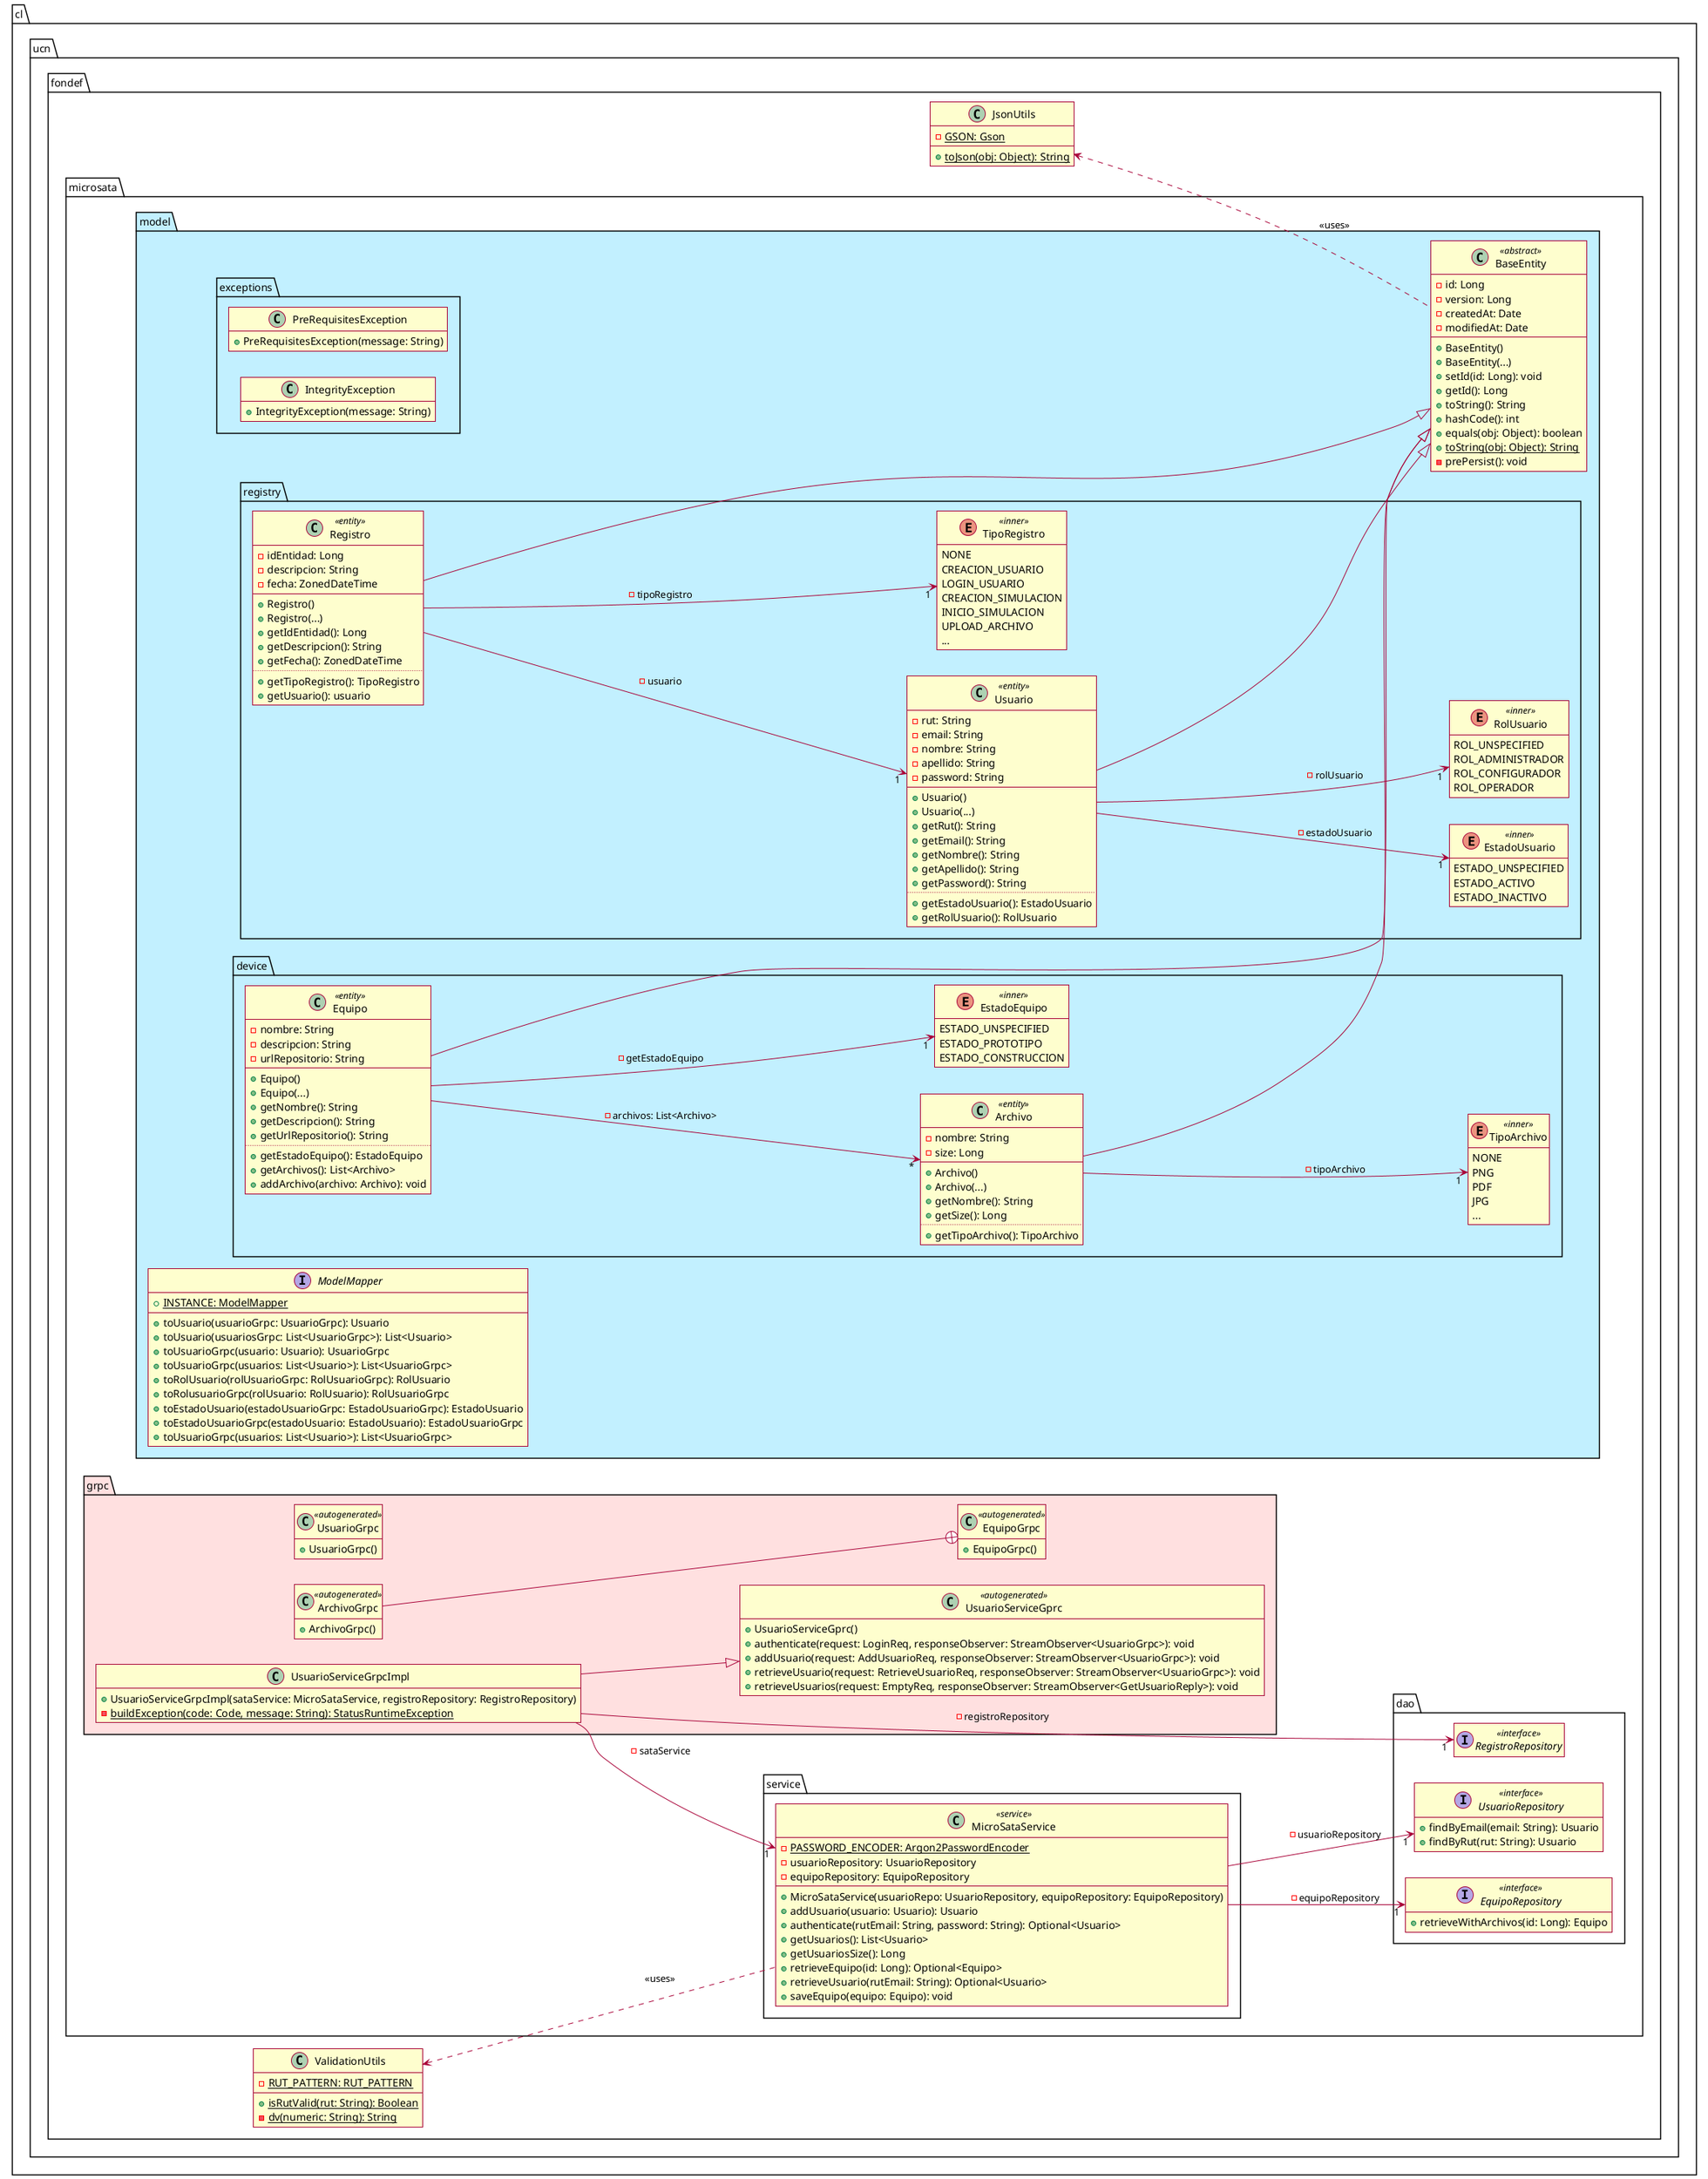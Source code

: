 @startuml
left to right direction
hide empty members
skin rose
skinparam classFontName Ubuntu Condensed
skinparam IconPrivateColor red
skinparam shadowing false

package cl.ucn.fondef {

    package microsata {

        package dao {

            interface UsuarioRepository <<interface>> {
                + findByEmail(email: String): Usuario
                + findByRut(rut: String): Usuario
            }

            interface EquipoRepository <<interface>> {
                + retrieveWithArchivos(id: Long): Equipo
            }

            interface RegistroRepository <<interface>> {
            }
        }

        package model #application {

            class BaseEntity <<abstract>> {
                - id: Long
                - version: Long
                - createdAt: Date
                - modifiedAt: Date
                + BaseEntity()
                + BaseEntity(...)
                + setId(id: Long): void
                + getId(): Long
                + toString(): String
                + hashCode(): int
                + equals(obj: Object): boolean
                + {static} toString(obj: Object): String
                - prePersist(): void
            }

            interface ModelMapper {
                + {static} INSTANCE: ModelMapper
                + toUsuario(usuarioGrpc: UsuarioGrpc): Usuario
                + toUsuario(usuariosGrpc: List<UsuarioGrpc>): List<Usuario>
                + toUsuarioGrpc(usuario: Usuario): UsuarioGrpc
                + toUsuarioGrpc(usuarios: List<Usuario>): List<UsuarioGrpc>
                + toRolUsuario(rolUsuarioGrpc: RolUsuarioGrpc): RolUsuario
                + toRolusuarioGrpc(rolUsuario: RolUsuario): RolUsuarioGrpc
                + toEstadoUsuario(estadoUsuarioGrpc: EstadoUsuarioGrpc): EstadoUsuario
                + toEstadoUsuarioGrpc(estadoUsuario: EstadoUsuario): EstadoUsuarioGrpc
                + toUsuarioGrpc(usuarios: List<Usuario>): List<UsuarioGrpc>
            }

            package exceptions {
                class PreRequisitesException {
                    + PreRequisitesException(message: String)
                }

                class IntegrityException {
                    + IntegrityException(message: String)
                }
            }

            package registry {

                enum EstadoUsuario <<inner>> {
                    ESTADO_UNSPECIFIED
                    ESTADO_ACTIVO
                    ESTADO_INACTIVO
                }

                enum RolUsuario <<inner>> {
                    ROL_UNSPECIFIED
                    ROL_ADMINISTRADOR
                    ROL_CONFIGURADOR
                    ROL_OPERADOR
                }

                class Usuario <<entity>> {
                    - rut: String
                    - email: String
                    - nombre: String
                    - apellido: String
                    - password: String
                    --
                    + Usuario()
                    + Usuario(...)
                    + getRut(): String
                    + getEmail(): String
                    + getNombre(): String
                    + getApellido(): String
                    + getPassword(): String
                    ..
                    + getEstadoUsuario(): EstadoUsuario
                    + getRolUsuario(): RolUsuario
                }
                Usuario --|> BaseEntity
                'Usuario +-- Rol
                'Usuario +-- Estado
                Usuario --> "1" RolUsuario: - rolUsuario
                Usuario --> "1" EstadoUsuario: - estadoUsuario
                ' Usuario <.. UsuarioRepository: <<uses>>

                enum TipoRegistro <<inner>> {
                    NONE
                    CREACION_USUARIO
                    LOGIN_USUARIO
                    CREACION_SIMULACION
                    INICIO_SIMULACION
                    UPLOAD_ARCHIVO
                    ...
                }

                class Registro <<entity>> {
                    - idEntidad: Long
                    - descripcion: String
                    - fecha: ZonedDateTime
                    --
                    + Registro()
                    + Registro(...)
                    + getIdEntidad(): Long
                    + getDescripcion(): String
                    + getFecha(): ZonedDateTime
                    ..
                    + getTipoRegistro(): TipoRegistro
                    + getUsuario(): usuario
                }
                Registro --|> BaseEntity
                Registro --> "1" TipoRegistro: - tipoRegistro
                Registro --> "1" Usuario: - usuario
                ' Registro <.. RegistroRepository: <<uses>>
            }

            package device {

                enum TipoArchivo <<inner>> {
                    NONE
                    PNG
                    PDF
                    JPG
                    ...
                }

                class Archivo <<entity>> {
                    - nombre: String
                    - size: Long
                    --
                    + Archivo()
                    + Archivo(...)
                    + getNombre(): String
                    + getSize(): Long
                    ..
                    + getTipoArchivo(): TipoArchivo
                }
                Archivo --> "1" TipoArchivo: - tipoArchivo
                Archivo --|> BaseEntity

                enum EstadoEquipo <<inner>> {
                    ESTADO_UNSPECIFIED
                    ESTADO_PROTOTIPO
                    ESTADO_CONSTRUCCION
                }

                class Equipo <<entity>> {
                    - nombre: String
                    - descripcion: String
                    - urlRepositorio: String
                    --
                    + Equipo()
                    + Equipo(...)
                    + getNombre(): String
                    + getDescripcion(): String
                    + getUrlRepositorio(): String
                    ..
                    + getEstadoEquipo(): EstadoEquipo
                    + getArchivos(): List<Archivo>
                    + addArchivo(archivo: Archivo): void
                }
                Equipo --|> BaseEntity
                Equipo --> "*" Archivo: - archivos: List<Archivo>
                Equipo --> "1" EstadoEquipo: - getEstadoEquipo
                ' Equipo <.. EquipoRepository: <<uses>>
            }
        }

        package service {

            class MicroSataService <<service>> {
                - {static} PASSWORD_ENCODER: Argon2PasswordEncoder
                - usuarioRepository: UsuarioRepository
                - equipoRepository: EquipoRepository
                + MicroSataService(usuarioRepo: UsuarioRepository, equipoRepository: EquipoRepository)
                + addUsuario(usuario: Usuario): Usuario
                + authenticate(rutEmail: String, password: String): Optional<Usuario>
                + getUsuarios(): List<Usuario>
                + getUsuariosSize(): Long
                + retrieveEquipo(id: Long): Optional<Equipo>
                + retrieveUsuario(rutEmail: String): Optional<Usuario>
                + saveEquipo(equipo: Equipo): void

            }
            MicroSataService --> "1" EquipoRepository: - equipoRepository
            MicroSataService --> "1" UsuarioRepository: - usuarioRepository

        }

        package grpc #Implementation {

            class UsuarioGrpc <<autogenerated>> {
                + UsuarioGrpc()
            }

            class EquipoGrpc <<autogenerated>> {
                + EquipoGrpc()
            }

            class ArchivoGrpc <<autogenerated>> {
                + ArchivoGrpc()
            }
            ArchivoGrpc --+ EquipoGrpc

            class UsuarioServiceGprc <<autogenerated>> {
                + UsuarioServiceGprc()
                + authenticate(request: LoginReq, responseObserver: StreamObserver<UsuarioGrpc>): void
                + addUsuario(request: AddUsuarioReq, responseObserver: StreamObserver<UsuarioGrpc>): void
                + retrieveUsuario(request: RetrieveUsuarioReq, responseObserver: StreamObserver<UsuarioGrpc>): void
                + retrieveUsuarios(request: EmptyReq, responseObserver: StreamObserver<GetUsuarioReply>): void
            }
            ' UsuarioServiceGprc ..> UsuarioGrpc: <<uses>>
            ' UsuarioServiceGprc ..> ArchivoGrpc: <<uses>>
            ' UsuarioServiceGprc ..> EquipoGrpc: <<uses>>

            class UsuarioServiceGrpcImpl {
                + UsuarioServiceGrpcImpl(sataService: MicroSataService, registroRepository: RegistroRepository)
                - {static} buildException(code: Code, message: String): StatusRuntimeException
            }
            UsuarioServiceGrpcImpl --> "1" MicroSataService: - sataService
            UsuarioServiceGrpcImpl --> "1" RegistroRepository: - registroRepository
            UsuarioServiceGrpcImpl --|> UsuarioServiceGprc

        }

    }

    class JsonUtils {
        - {static} GSON: Gson
        + {static} toJson(obj: Object): String
    }
    JsonUtils <.. BaseEntity: <<uses>>

    class ValidationUtils {
        - {static} RUT_PATTERN: RUT_PATTERN
        + {static} isRutValid(rut: String): Boolean
        - {static} dv(numeric: String): String
    }
    ValidationUtils <.. MicroSataService: <<uses>>

}

@enduml
